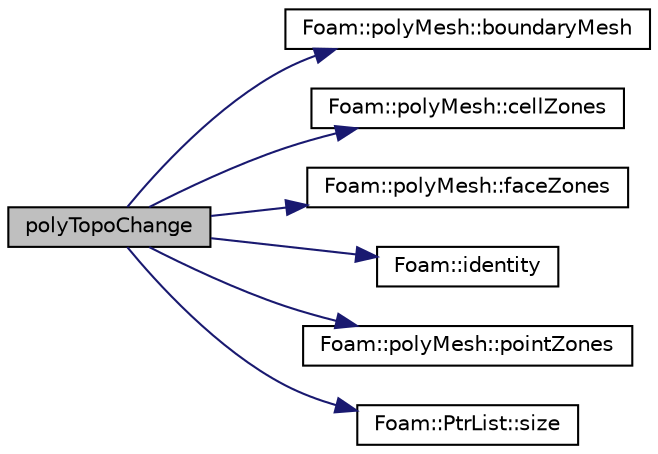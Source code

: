 digraph "polyTopoChange"
{
  bgcolor="transparent";
  edge [fontname="Helvetica",fontsize="10",labelfontname="Helvetica",labelfontsize="10"];
  node [fontname="Helvetica",fontsize="10",shape=record];
  rankdir="LR";
  Node1 [label="polyTopoChange",height=0.2,width=0.4,color="black", fillcolor="grey75", style="filled", fontcolor="black"];
  Node1 -> Node2 [color="midnightblue",fontsize="10",style="solid",fontname="Helvetica"];
  Node2 [label="Foam::polyMesh::boundaryMesh",height=0.2,width=0.4,color="black",URL="$a01905.html#a6b7f5ba89250dbd7a1c6c7860ab60fe3",tooltip="Return boundary mesh. "];
  Node1 -> Node3 [color="midnightblue",fontsize="10",style="solid",fontname="Helvetica"];
  Node3 [label="Foam::polyMesh::cellZones",height=0.2,width=0.4,color="black",URL="$a01905.html#a4d1a75ab59a90fb234112675b3ce1018",tooltip="Return cell zone mesh. "];
  Node1 -> Node4 [color="midnightblue",fontsize="10",style="solid",fontname="Helvetica"];
  Node4 [label="Foam::polyMesh::faceZones",height=0.2,width=0.4,color="black",URL="$a01905.html#aa3b2dc268f43cd7ca2d043febae4f0e6",tooltip="Return face zone mesh. "];
  Node1 -> Node5 [color="midnightblue",fontsize="10",style="solid",fontname="Helvetica"];
  Node5 [label="Foam::identity",height=0.2,width=0.4,color="black",URL="$a10675.html#a36af96cb841435845fffb4fe69208490",tooltip="Create identity map (map[i] == i) of given length. "];
  Node1 -> Node6 [color="midnightblue",fontsize="10",style="solid",fontname="Helvetica"];
  Node6 [label="Foam::polyMesh::pointZones",height=0.2,width=0.4,color="black",URL="$a01905.html#ab7517d5048893d8d419f9b9bd047ce0f",tooltip="Return point zone mesh. "];
  Node1 -> Node7 [color="midnightblue",fontsize="10",style="solid",fontname="Helvetica"];
  Node7 [label="Foam::PtrList::size",height=0.2,width=0.4,color="black",URL="$a02020.html#a723361dc2020160f5492e8fe2d09fa44",tooltip="Return the number of elements in the PtrList. "];
}
